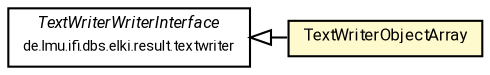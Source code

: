 #!/usr/local/bin/dot
#
# Class diagram 
# Generated by UMLGraph version R5_7_2-60-g0e99a6 (http://www.spinellis.gr/umlgraph/)
#

digraph G {
	graph [fontnames="svg"]
	edge [fontname="Roboto",fontsize=7,labelfontname="Roboto",labelfontsize=7,color="black"];
	node [fontname="Roboto",fontcolor="black",fontsize=8,shape=plaintext,margin=0,width=0,height=0];
	nodesep=0.15;
	ranksep=0.25;
	rankdir=LR;
	// de.lmu.ifi.dbs.elki.result.textwriter.writers.TextWriterObjectArray<T>
	c10176303 [label=<<table title="de.lmu.ifi.dbs.elki.result.textwriter.writers.TextWriterObjectArray" border="0" cellborder="1" cellspacing="0" cellpadding="2" bgcolor="lemonChiffon" href="TextWriterObjectArray.html" target="_parent">
		<tr><td><table border="0" cellspacing="0" cellpadding="1">
		<tr><td align="center" balign="center"> <font face="Roboto">TextWriterObjectArray</font> </td></tr>
		</table></td></tr>
		</table>>, URL="TextWriterObjectArray.html"];
	// de.lmu.ifi.dbs.elki.result.textwriter.TextWriterWriterInterface<O>
	c10177312 [label=<<table title="de.lmu.ifi.dbs.elki.result.textwriter.TextWriterWriterInterface" border="0" cellborder="1" cellspacing="0" cellpadding="2" href="../TextWriterWriterInterface.html" target="_parent">
		<tr><td><table border="0" cellspacing="0" cellpadding="1">
		<tr><td align="center" balign="center"> <font face="Roboto"><i>TextWriterWriterInterface</i></font> </td></tr>
		<tr><td align="center" balign="center"> <font face="Roboto" point-size="7.0">de.lmu.ifi.dbs.elki.result.textwriter</font> </td></tr>
		</table></td></tr>
		</table>>, URL="../TextWriterWriterInterface.html"];
	// de.lmu.ifi.dbs.elki.result.textwriter.writers.TextWriterObjectArray<T> extends de.lmu.ifi.dbs.elki.result.textwriter.TextWriterWriterInterface<O>
	c10177312 -> c10176303 [arrowtail=empty,dir=back,weight=10];
}


